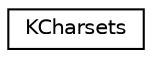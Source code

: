 digraph "Graphical Class Hierarchy"
{
  edge [fontname="Helvetica",fontsize="10",labelfontname="Helvetica",labelfontsize="10"];
  node [fontname="Helvetica",fontsize="10",shape=record];
  rankdir="LR";
  Node0 [label="KCharsets",height=0.2,width=0.4,color="black", fillcolor="white", style="filled",URL="$classKCharsets.html",tooltip="Charset font and encoder/decoder handling. "];
}

